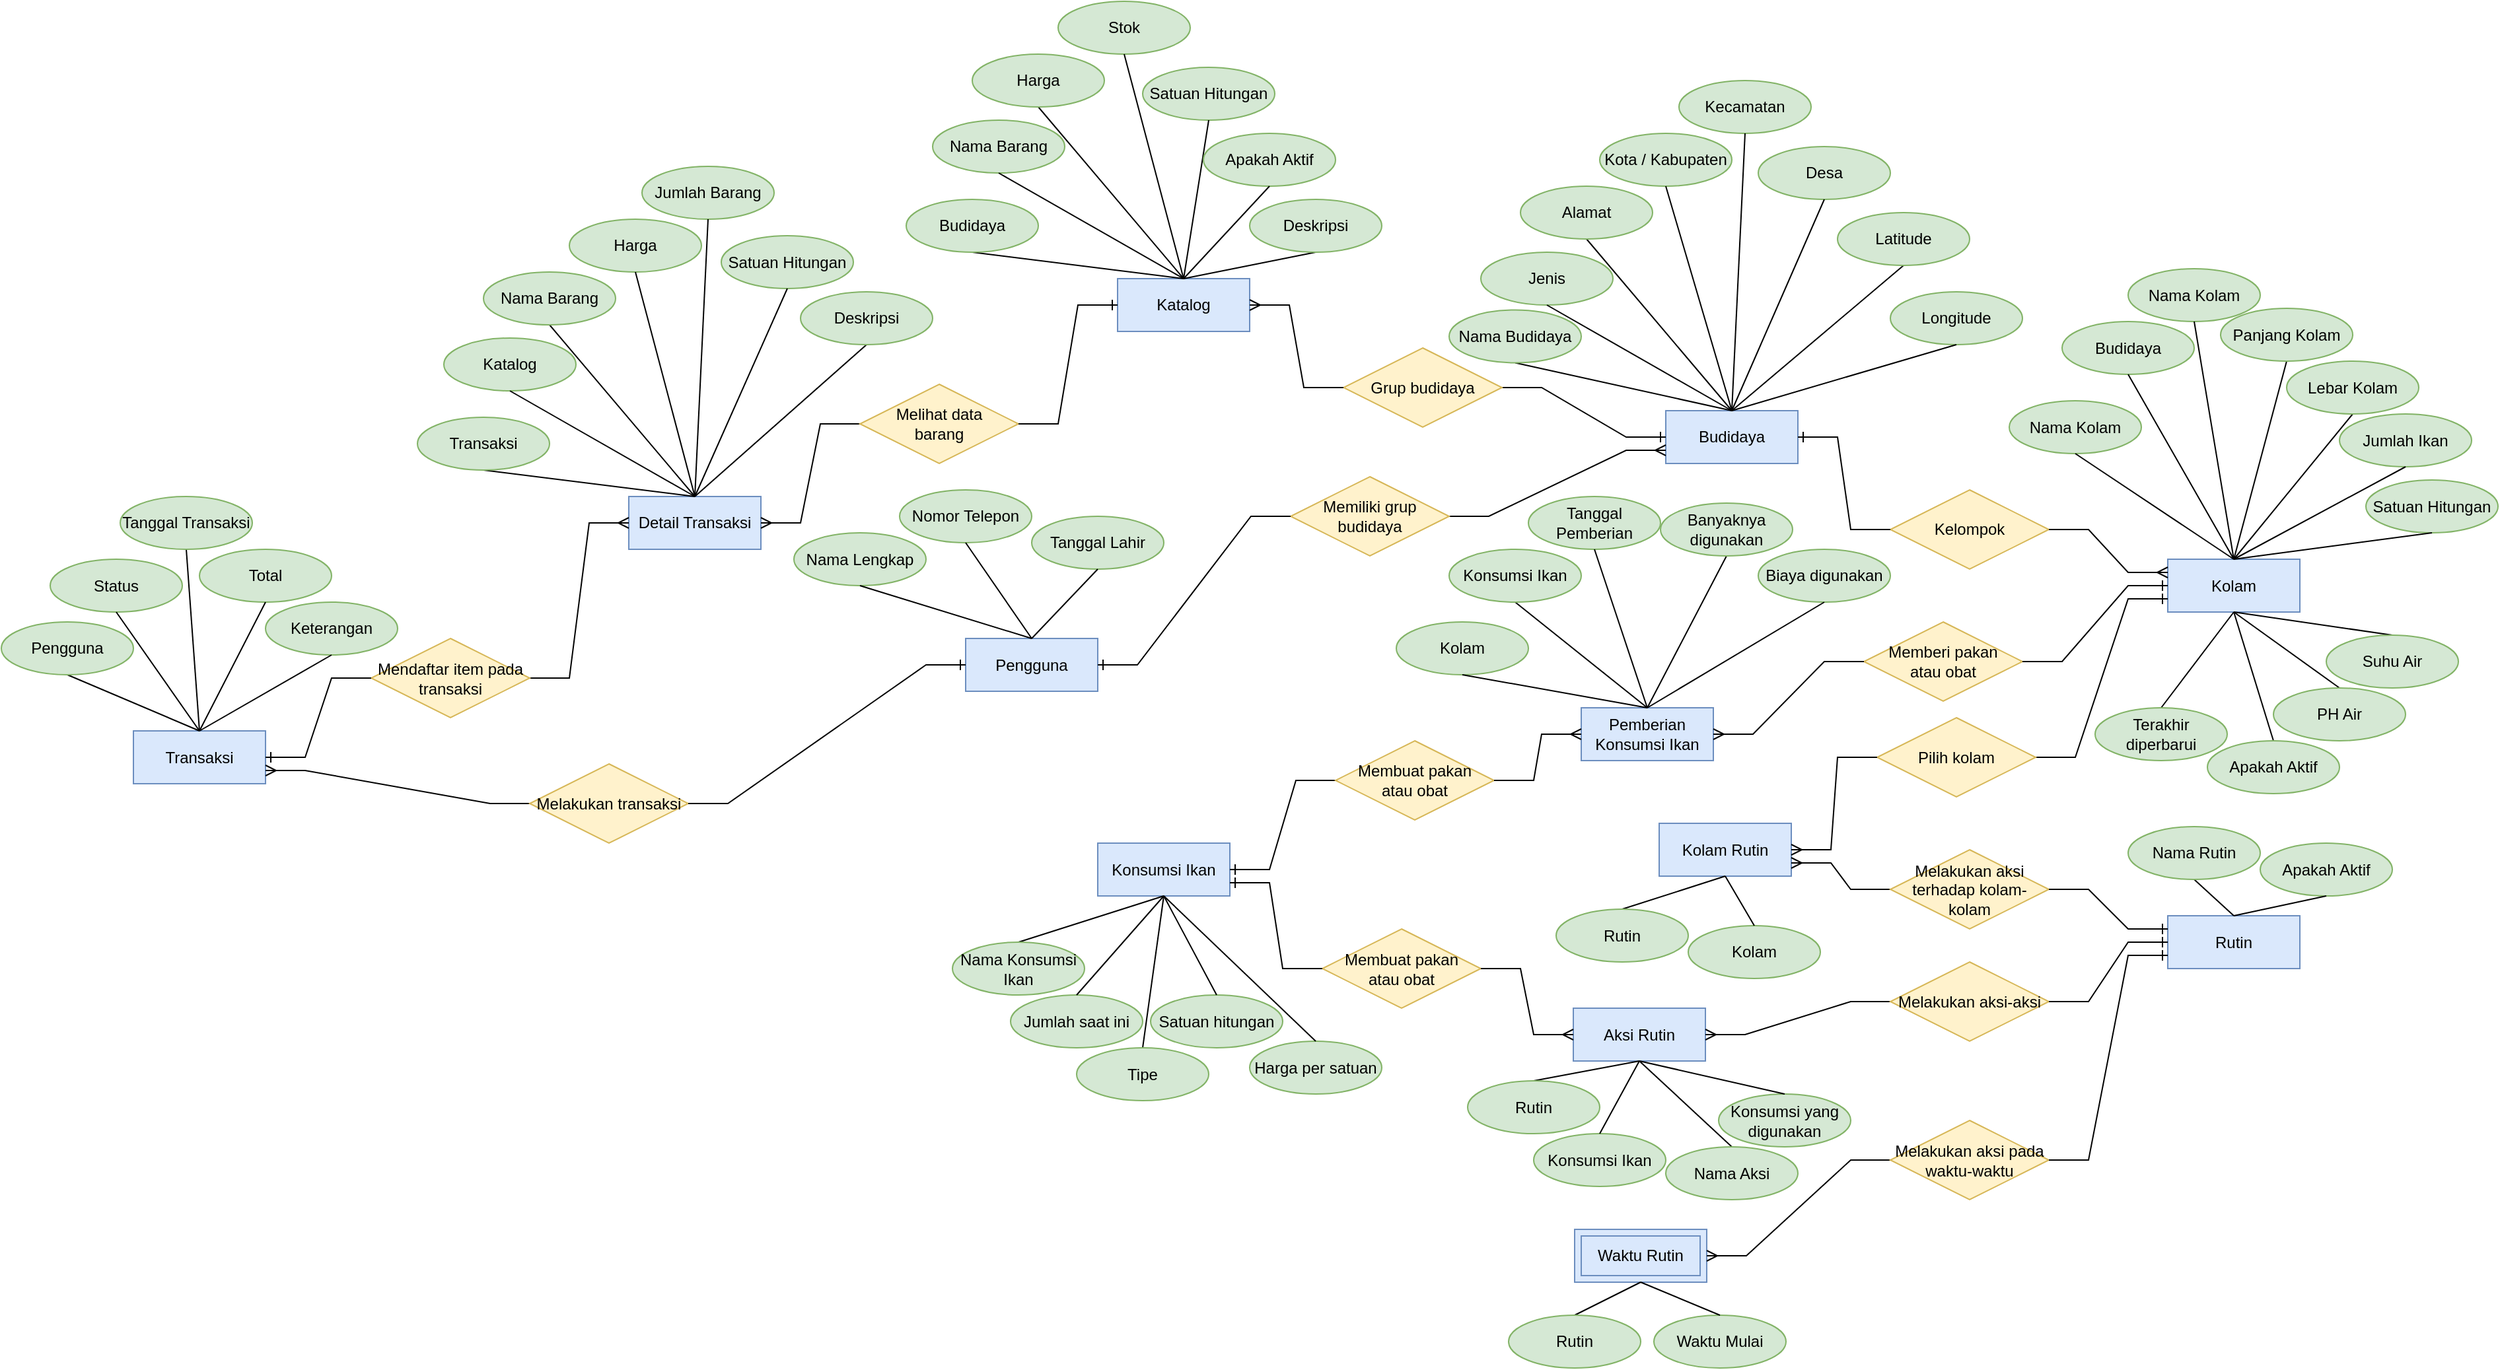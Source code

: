 <mxfile version="17.1.0" type="github">
  <diagram id="HuXtwQ8Sy-i9ZQJ4_Wx1" name="Page-1">
    <mxGraphModel dx="2756" dy="2425" grid="1" gridSize="10" guides="1" tooltips="1" connect="1" arrows="1" fold="1" page="1" pageScale="1" pageWidth="827" pageHeight="1169" math="0" shadow="0">
      <root>
        <mxCell id="0" />
        <mxCell id="1" parent="0" />
        <mxCell id="vET1W0fYoKjo0D7BIp9D-1" value="Pengguna" style="rounded=0;arcSize=10;whiteSpace=wrap;html=1;align=center;fillColor=#dae8fc;strokeColor=#6c8ebf;" vertex="1" parent="1">
          <mxGeometry x="280" y="442.5" width="100" height="40" as="geometry" />
        </mxCell>
        <mxCell id="vET1W0fYoKjo0D7BIp9D-3" value="Nomor Telepon" style="ellipse;whiteSpace=wrap;html=1;align=center;fillColor=#d5e8d4;strokeColor=#82b366;" vertex="1" parent="1">
          <mxGeometry x="230" y="330" width="100" height="40" as="geometry" />
        </mxCell>
        <mxCell id="vET1W0fYoKjo0D7BIp9D-5" value="Nama Lengkap" style="ellipse;whiteSpace=wrap;html=1;align=center;fillColor=#d5e8d4;strokeColor=#82b366;" vertex="1" parent="1">
          <mxGeometry x="150" y="362.5" width="100" height="40" as="geometry" />
        </mxCell>
        <mxCell id="vET1W0fYoKjo0D7BIp9D-6" value="Tanggal Lahir" style="ellipse;whiteSpace=wrap;html=1;align=center;fillColor=#d5e8d4;strokeColor=#82b366;" vertex="1" parent="1">
          <mxGeometry x="330" y="350" width="100" height="40" as="geometry" />
        </mxCell>
        <mxCell id="vET1W0fYoKjo0D7BIp9D-10" value="" style="endArrow=none;html=1;rounded=0;entryX=0.5;entryY=0;entryDx=0;entryDy=0;exitX=0.5;exitY=1;exitDx=0;exitDy=0;" edge="1" parent="1" source="vET1W0fYoKjo0D7BIp9D-5" target="vET1W0fYoKjo0D7BIp9D-1">
          <mxGeometry relative="1" as="geometry">
            <mxPoint x="260" y="462.5" as="sourcePoint" />
            <mxPoint x="420" y="462.5" as="targetPoint" />
          </mxGeometry>
        </mxCell>
        <mxCell id="vET1W0fYoKjo0D7BIp9D-11" value="" style="endArrow=none;html=1;rounded=0;entryX=0.5;entryY=0;entryDx=0;entryDy=0;exitX=0.5;exitY=1;exitDx=0;exitDy=0;" edge="1" parent="1" source="vET1W0fYoKjo0D7BIp9D-3" target="vET1W0fYoKjo0D7BIp9D-1">
          <mxGeometry relative="1" as="geometry">
            <mxPoint x="210" y="412.5" as="sourcePoint" />
            <mxPoint x="350" y="452.5" as="targetPoint" />
          </mxGeometry>
        </mxCell>
        <mxCell id="vET1W0fYoKjo0D7BIp9D-12" value="" style="endArrow=none;html=1;rounded=0;entryX=0.5;entryY=0;entryDx=0;entryDy=0;exitX=0.5;exitY=1;exitDx=0;exitDy=0;" edge="1" parent="1" source="vET1W0fYoKjo0D7BIp9D-6" target="vET1W0fYoKjo0D7BIp9D-1">
          <mxGeometry relative="1" as="geometry">
            <mxPoint x="304" y="352.5" as="sourcePoint" />
            <mxPoint x="350" y="452.5" as="targetPoint" />
          </mxGeometry>
        </mxCell>
        <mxCell id="vET1W0fYoKjo0D7BIp9D-14" value="Kelompok" style="shape=rhombus;perimeter=rhombusPerimeter;whiteSpace=wrap;html=1;align=center;fillColor=#fff2cc;strokeColor=#d6b656;" vertex="1" parent="1">
          <mxGeometry x="980" y="330" width="120" height="60" as="geometry" />
        </mxCell>
        <mxCell id="vET1W0fYoKjo0D7BIp9D-15" value="Budidaya" style="whiteSpace=wrap;html=1;align=center;fillColor=#dae8fc;strokeColor=#6c8ebf;" vertex="1" parent="1">
          <mxGeometry x="810" y="270" width="100" height="40" as="geometry" />
        </mxCell>
        <mxCell id="vET1W0fYoKjo0D7BIp9D-16" value="" style="endArrow=none;html=1;rounded=0;entryX=0.5;entryY=0;entryDx=0;entryDy=0;exitX=0.5;exitY=1;exitDx=0;exitDy=0;" edge="1" source="vET1W0fYoKjo0D7BIp9D-17" parent="1" target="vET1W0fYoKjo0D7BIp9D-15">
          <mxGeometry relative="1" as="geometry">
            <mxPoint x="790" y="280" as="sourcePoint" />
            <mxPoint x="860" y="260" as="targetPoint" />
          </mxGeometry>
        </mxCell>
        <mxCell id="vET1W0fYoKjo0D7BIp9D-17" value="Nama Budidaya" style="ellipse;whiteSpace=wrap;html=1;align=center;fillColor=#d5e8d4;strokeColor=#82b366;" vertex="1" parent="1">
          <mxGeometry x="646" y="193.75" width="100" height="40" as="geometry" />
        </mxCell>
        <mxCell id="vET1W0fYoKjo0D7BIp9D-19" value="Jenis" style="ellipse;whiteSpace=wrap;html=1;align=center;fillColor=#d5e8d4;strokeColor=#82b366;" vertex="1" parent="1">
          <mxGeometry x="670" y="150" width="100" height="40" as="geometry" />
        </mxCell>
        <mxCell id="vET1W0fYoKjo0D7BIp9D-20" value="" style="endArrow=none;html=1;rounded=0;entryX=0.5;entryY=0;entryDx=0;entryDy=0;exitX=0.5;exitY=1;exitDx=0;exitDy=0;" edge="1" source="vET1W0fYoKjo0D7BIp9D-19" parent="1" target="vET1W0fYoKjo0D7BIp9D-15">
          <mxGeometry relative="1" as="geometry">
            <mxPoint x="880" y="240" as="sourcePoint" />
            <mxPoint x="950" y="230" as="targetPoint" />
          </mxGeometry>
        </mxCell>
        <mxCell id="vET1W0fYoKjo0D7BIp9D-21" value="" style="endArrow=none;html=1;rounded=0;entryX=0.5;entryY=0;entryDx=0;entryDy=0;exitX=0.5;exitY=1;exitDx=0;exitDy=0;" edge="1" source="vET1W0fYoKjo0D7BIp9D-22" parent="1" target="vET1W0fYoKjo0D7BIp9D-15">
          <mxGeometry relative="1" as="geometry">
            <mxPoint x="990" y="240" as="sourcePoint" />
            <mxPoint x="970" y="270" as="targetPoint" />
          </mxGeometry>
        </mxCell>
        <mxCell id="vET1W0fYoKjo0D7BIp9D-22" value="Alamat" style="ellipse;whiteSpace=wrap;html=1;align=center;fillColor=#d5e8d4;strokeColor=#82b366;" vertex="1" parent="1">
          <mxGeometry x="700" y="100" width="100" height="40" as="geometry" />
        </mxCell>
        <mxCell id="vET1W0fYoKjo0D7BIp9D-23" value="Kota / Kabupaten" style="ellipse;whiteSpace=wrap;html=1;align=center;fillColor=#d5e8d4;strokeColor=#82b366;" vertex="1" parent="1">
          <mxGeometry x="760" y="60" width="100" height="40" as="geometry" />
        </mxCell>
        <mxCell id="vET1W0fYoKjo0D7BIp9D-24" value="" style="endArrow=none;html=1;rounded=0;entryX=0.5;entryY=0;entryDx=0;entryDy=0;exitX=0.5;exitY=1;exitDx=0;exitDy=0;" edge="1" source="vET1W0fYoKjo0D7BIp9D-23" parent="1" target="vET1W0fYoKjo0D7BIp9D-15">
          <mxGeometry relative="1" as="geometry">
            <mxPoint x="1080" y="270" as="sourcePoint" />
            <mxPoint x="950" y="300" as="targetPoint" />
          </mxGeometry>
        </mxCell>
        <mxCell id="vET1W0fYoKjo0D7BIp9D-25" value="Kecamatan" style="ellipse;whiteSpace=wrap;html=1;align=center;fillColor=#d5e8d4;strokeColor=#82b366;" vertex="1" parent="1">
          <mxGeometry x="820" y="20" width="100" height="40" as="geometry" />
        </mxCell>
        <mxCell id="vET1W0fYoKjo0D7BIp9D-26" value="" style="endArrow=none;html=1;rounded=0;entryX=0.5;entryY=0;entryDx=0;entryDy=0;exitX=0.5;exitY=1;exitDx=0;exitDy=0;" edge="1" source="vET1W0fYoKjo0D7BIp9D-25" parent="1" target="vET1W0fYoKjo0D7BIp9D-15">
          <mxGeometry relative="1" as="geometry">
            <mxPoint x="1160" y="280" as="sourcePoint" />
            <mxPoint x="940" y="280" as="targetPoint" />
          </mxGeometry>
        </mxCell>
        <mxCell id="vET1W0fYoKjo0D7BIp9D-27" value="Desa" style="ellipse;whiteSpace=wrap;html=1;align=center;fillColor=#d5e8d4;strokeColor=#82b366;" vertex="1" parent="1">
          <mxGeometry x="880" y="70" width="100" height="40" as="geometry" />
        </mxCell>
        <mxCell id="vET1W0fYoKjo0D7BIp9D-28" value="" style="endArrow=none;html=1;rounded=0;exitX=0.5;exitY=1;exitDx=0;exitDy=0;entryX=0.5;entryY=0;entryDx=0;entryDy=0;" edge="1" source="vET1W0fYoKjo0D7BIp9D-27" parent="1" target="vET1W0fYoKjo0D7BIp9D-15">
          <mxGeometry relative="1" as="geometry">
            <mxPoint x="1180" y="320" as="sourcePoint" />
            <mxPoint x="860" y="270" as="targetPoint" />
          </mxGeometry>
        </mxCell>
        <mxCell id="vET1W0fYoKjo0D7BIp9D-29" value="" style="endArrow=none;html=1;rounded=0;exitX=0.5;exitY=1;exitDx=0;exitDy=0;entryX=0.5;entryY=0;entryDx=0;entryDy=0;" edge="1" source="vET1W0fYoKjo0D7BIp9D-30" parent="1" target="vET1W0fYoKjo0D7BIp9D-15">
          <mxGeometry relative="1" as="geometry">
            <mxPoint x="1220" y="380" as="sourcePoint" />
            <mxPoint x="900.0" y="330" as="targetPoint" />
          </mxGeometry>
        </mxCell>
        <mxCell id="vET1W0fYoKjo0D7BIp9D-30" value="Latitude" style="ellipse;whiteSpace=wrap;html=1;align=center;fillColor=#d5e8d4;strokeColor=#82b366;" vertex="1" parent="1">
          <mxGeometry x="940" y="120" width="100" height="40" as="geometry" />
        </mxCell>
        <mxCell id="vET1W0fYoKjo0D7BIp9D-31" value="Longitude" style="ellipse;whiteSpace=wrap;html=1;align=center;fillColor=#d5e8d4;strokeColor=#82b366;" vertex="1" parent="1">
          <mxGeometry x="980" y="180" width="100" height="40" as="geometry" />
        </mxCell>
        <mxCell id="vET1W0fYoKjo0D7BIp9D-32" value="" style="endArrow=none;html=1;rounded=0;exitX=0.5;exitY=1;exitDx=0;exitDy=0;" edge="1" source="vET1W0fYoKjo0D7BIp9D-31" parent="1">
          <mxGeometry relative="1" as="geometry">
            <mxPoint x="1250" y="430" as="sourcePoint" />
            <mxPoint x="860" y="270" as="targetPoint" />
          </mxGeometry>
        </mxCell>
        <mxCell id="vET1W0fYoKjo0D7BIp9D-33" value="Kolam" style="rounded=0;arcSize=10;whiteSpace=wrap;html=1;align=center;fillColor=#dae8fc;strokeColor=#6c8ebf;" vertex="1" parent="1">
          <mxGeometry x="1190" y="382.5" width="100" height="40" as="geometry" />
        </mxCell>
        <mxCell id="vET1W0fYoKjo0D7BIp9D-34" value="Budidaya" style="ellipse;whiteSpace=wrap;html=1;align=center;fillColor=#d5e8d4;strokeColor=#82b366;" vertex="1" parent="1">
          <mxGeometry x="1110" y="202.5" width="100" height="40" as="geometry" />
        </mxCell>
        <mxCell id="vET1W0fYoKjo0D7BIp9D-35" value="Nama Kolam" style="ellipse;whiteSpace=wrap;html=1;align=center;fillColor=#d5e8d4;strokeColor=#82b366;" vertex="1" parent="1">
          <mxGeometry x="1070" y="262.5" width="100" height="40" as="geometry" />
        </mxCell>
        <mxCell id="vET1W0fYoKjo0D7BIp9D-36" value="Nama Kolam" style="ellipse;whiteSpace=wrap;html=1;align=center;fillColor=#d5e8d4;strokeColor=#82b366;" vertex="1" parent="1">
          <mxGeometry x="1160" y="162.5" width="100" height="40" as="geometry" />
        </mxCell>
        <mxCell id="vET1W0fYoKjo0D7BIp9D-37" value="" style="endArrow=none;html=1;rounded=0;entryX=0.5;entryY=0;entryDx=0;entryDy=0;exitX=0.5;exitY=1;exitDx=0;exitDy=0;" edge="1" source="vET1W0fYoKjo0D7BIp9D-35" target="vET1W0fYoKjo0D7BIp9D-33" parent="1">
          <mxGeometry relative="1" as="geometry">
            <mxPoint x="1170" y="402.5" as="sourcePoint" />
            <mxPoint x="1330" y="402.5" as="targetPoint" />
          </mxGeometry>
        </mxCell>
        <mxCell id="vET1W0fYoKjo0D7BIp9D-38" value="" style="endArrow=none;html=1;rounded=0;entryX=0.5;entryY=0;entryDx=0;entryDy=0;exitX=0.5;exitY=1;exitDx=0;exitDy=0;" edge="1" source="vET1W0fYoKjo0D7BIp9D-34" target="vET1W0fYoKjo0D7BIp9D-33" parent="1">
          <mxGeometry relative="1" as="geometry">
            <mxPoint x="1120" y="352.5" as="sourcePoint" />
            <mxPoint x="1260" y="392.5" as="targetPoint" />
          </mxGeometry>
        </mxCell>
        <mxCell id="vET1W0fYoKjo0D7BIp9D-39" value="" style="endArrow=none;html=1;rounded=0;entryX=0.5;entryY=0;entryDx=0;entryDy=0;exitX=0.5;exitY=1;exitDx=0;exitDy=0;" edge="1" source="vET1W0fYoKjo0D7BIp9D-36" target="vET1W0fYoKjo0D7BIp9D-33" parent="1">
          <mxGeometry relative="1" as="geometry">
            <mxPoint x="1214" y="292.5" as="sourcePoint" />
            <mxPoint x="1260" y="392.5" as="targetPoint" />
          </mxGeometry>
        </mxCell>
        <mxCell id="vET1W0fYoKjo0D7BIp9D-40" value="" style="endArrow=none;html=1;rounded=0;entryX=0.5;entryY=0;entryDx=0;entryDy=0;exitX=0.5;exitY=1;exitDx=0;exitDy=0;" edge="1" source="vET1W0fYoKjo0D7BIp9D-41" parent="1" target="vET1W0fYoKjo0D7BIp9D-33">
          <mxGeometry relative="1" as="geometry">
            <mxPoint x="1354" y="322.5" as="sourcePoint" />
            <mxPoint x="1380" y="412.5" as="targetPoint" />
          </mxGeometry>
        </mxCell>
        <mxCell id="vET1W0fYoKjo0D7BIp9D-41" value="Panjang Kolam" style="ellipse;whiteSpace=wrap;html=1;align=center;fillColor=#d5e8d4;strokeColor=#82b366;" vertex="1" parent="1">
          <mxGeometry x="1230" y="192.5" width="100" height="40" as="geometry" />
        </mxCell>
        <mxCell id="vET1W0fYoKjo0D7BIp9D-42" value="" style="endArrow=none;html=1;rounded=0;entryX=0.5;entryY=0;entryDx=0;entryDy=0;exitX=0.5;exitY=1;exitDx=0;exitDy=0;" edge="1" source="vET1W0fYoKjo0D7BIp9D-43" parent="1" target="vET1W0fYoKjo0D7BIp9D-33">
          <mxGeometry relative="1" as="geometry">
            <mxPoint x="1454" y="332.5" as="sourcePoint" />
            <mxPoint x="1340" y="392.5" as="targetPoint" />
          </mxGeometry>
        </mxCell>
        <mxCell id="vET1W0fYoKjo0D7BIp9D-43" value="Lebar Kolam" style="ellipse;whiteSpace=wrap;html=1;align=center;fillColor=#d5e8d4;strokeColor=#82b366;" vertex="1" parent="1">
          <mxGeometry x="1280" y="232.5" width="100" height="40" as="geometry" />
        </mxCell>
        <mxCell id="vET1W0fYoKjo0D7BIp9D-44" value="Jumlah Ikan" style="ellipse;whiteSpace=wrap;html=1;align=center;fillColor=#d5e8d4;strokeColor=#82b366;" vertex="1" parent="1">
          <mxGeometry x="1320" y="272.5" width="100" height="40" as="geometry" />
        </mxCell>
        <mxCell id="vET1W0fYoKjo0D7BIp9D-45" value="" style="endArrow=none;html=1;rounded=0;entryX=0.5;entryY=0;entryDx=0;entryDy=0;exitX=0.5;exitY=1;exitDx=0;exitDy=0;" edge="1" source="vET1W0fYoKjo0D7BIp9D-44" parent="1" target="vET1W0fYoKjo0D7BIp9D-33">
          <mxGeometry relative="1" as="geometry">
            <mxPoint x="1510" y="372.5" as="sourcePoint" />
            <mxPoint x="1296" y="422.5" as="targetPoint" />
          </mxGeometry>
        </mxCell>
        <mxCell id="vET1W0fYoKjo0D7BIp9D-46" value="Satuan Hitungan" style="ellipse;whiteSpace=wrap;html=1;align=center;fillColor=#d5e8d4;strokeColor=#82b366;" vertex="1" parent="1">
          <mxGeometry x="1340" y="322.5" width="100" height="40" as="geometry" />
        </mxCell>
        <mxCell id="vET1W0fYoKjo0D7BIp9D-47" value="" style="endArrow=none;html=1;rounded=0;entryX=0.5;entryY=0;entryDx=0;entryDy=0;exitX=0.5;exitY=1;exitDx=0;exitDy=0;" edge="1" source="vET1W0fYoKjo0D7BIp9D-46" parent="1" target="vET1W0fYoKjo0D7BIp9D-33">
          <mxGeometry relative="1" as="geometry">
            <mxPoint x="1564" y="412.5" as="sourcePoint" />
            <mxPoint x="1294" y="422.5" as="targetPoint" />
          </mxGeometry>
        </mxCell>
        <mxCell id="vET1W0fYoKjo0D7BIp9D-48" value="" style="endArrow=none;html=1;rounded=0;entryX=0.5;entryY=1;entryDx=0;entryDy=0;exitX=0.5;exitY=0;exitDx=0;exitDy=0;" edge="1" source="vET1W0fYoKjo0D7BIp9D-49" parent="1" target="vET1W0fYoKjo0D7BIp9D-33">
          <mxGeometry relative="1" as="geometry">
            <mxPoint x="1596" y="462.5" as="sourcePoint" />
            <mxPoint x="1272" y="432.5" as="targetPoint" />
          </mxGeometry>
        </mxCell>
        <mxCell id="vET1W0fYoKjo0D7BIp9D-49" value="Suhu Air" style="ellipse;whiteSpace=wrap;html=1;align=center;fillColor=#d5e8d4;strokeColor=#82b366;" vertex="1" parent="1">
          <mxGeometry x="1310" y="440" width="100" height="40" as="geometry" />
        </mxCell>
        <mxCell id="vET1W0fYoKjo0D7BIp9D-50" value="" style="endArrow=none;html=1;rounded=0;exitX=0.5;exitY=0;exitDx=0;exitDy=0;entryX=0.5;entryY=1;entryDx=0;entryDy=0;" edge="1" source="vET1W0fYoKjo0D7BIp9D-51" parent="1" target="vET1W0fYoKjo0D7BIp9D-33">
          <mxGeometry relative="1" as="geometry">
            <mxPoint x="1636" y="502.5" as="sourcePoint" />
            <mxPoint x="1240" y="422.5" as="targetPoint" />
          </mxGeometry>
        </mxCell>
        <mxCell id="vET1W0fYoKjo0D7BIp9D-51" value="PH Air" style="ellipse;whiteSpace=wrap;html=1;align=center;fillColor=#d5e8d4;strokeColor=#82b366;" vertex="1" parent="1">
          <mxGeometry x="1270" y="480" width="100" height="40" as="geometry" />
        </mxCell>
        <mxCell id="vET1W0fYoKjo0D7BIp9D-52" value="" style="endArrow=none;html=1;rounded=0;entryX=0.5;entryY=1;entryDx=0;entryDy=0;exitX=0.5;exitY=0;exitDx=0;exitDy=0;" edge="1" source="vET1W0fYoKjo0D7BIp9D-53" parent="1" target="vET1W0fYoKjo0D7BIp9D-33">
          <mxGeometry relative="1" as="geometry">
            <mxPoint x="1546" y="682.5" as="sourcePoint" />
            <mxPoint x="1150" y="562.5" as="targetPoint" />
          </mxGeometry>
        </mxCell>
        <mxCell id="vET1W0fYoKjo0D7BIp9D-53" value="Apakah Aktif" style="ellipse;whiteSpace=wrap;html=1;align=center;fillColor=#d5e8d4;strokeColor=#82b366;" vertex="1" parent="1">
          <mxGeometry x="1220" y="520" width="100" height="40" as="geometry" />
        </mxCell>
        <mxCell id="vET1W0fYoKjo0D7BIp9D-54" value="" style="endArrow=none;html=1;rounded=0;entryX=0.5;entryY=1;entryDx=0;entryDy=0;exitX=0.5;exitY=0;exitDx=0;exitDy=0;" edge="1" source="vET1W0fYoKjo0D7BIp9D-55" parent="1" target="vET1W0fYoKjo0D7BIp9D-33">
          <mxGeometry relative="1" as="geometry">
            <mxPoint x="1398" y="682.5" as="sourcePoint" />
            <mxPoint x="1242" y="412.5" as="targetPoint" />
          </mxGeometry>
        </mxCell>
        <mxCell id="vET1W0fYoKjo0D7BIp9D-55" value="Terakhir diperbarui" style="ellipse;whiteSpace=wrap;html=1;align=center;fillColor=#d5e8d4;strokeColor=#82b366;" vertex="1" parent="1">
          <mxGeometry x="1135" y="495" width="100" height="40" as="geometry" />
        </mxCell>
        <mxCell id="vET1W0fYoKjo0D7BIp9D-56" value="" style="edgeStyle=entityRelationEdgeStyle;fontSize=12;html=1;endArrow=ERone;endFill=1;rounded=0;exitX=0;exitY=0.5;exitDx=0;exitDy=0;entryX=1;entryY=0.5;entryDx=0;entryDy=0;" edge="1" parent="1" source="vET1W0fYoKjo0D7BIp9D-14" target="vET1W0fYoKjo0D7BIp9D-15">
          <mxGeometry width="100" height="100" relative="1" as="geometry">
            <mxPoint x="830" y="520" as="sourcePoint" />
            <mxPoint x="740" y="420" as="targetPoint" />
          </mxGeometry>
        </mxCell>
        <mxCell id="vET1W0fYoKjo0D7BIp9D-57" value="" style="edgeStyle=entityRelationEdgeStyle;fontSize=12;html=1;endArrow=ERmany;rounded=0;exitX=1;exitY=0.5;exitDx=0;exitDy=0;entryX=0;entryY=0.25;entryDx=0;entryDy=0;" edge="1" parent="1" source="vET1W0fYoKjo0D7BIp9D-14" target="vET1W0fYoKjo0D7BIp9D-33">
          <mxGeometry width="100" height="100" relative="1" as="geometry">
            <mxPoint x="1070" y="500" as="sourcePoint" />
            <mxPoint x="1170" y="400" as="targetPoint" />
          </mxGeometry>
        </mxCell>
        <mxCell id="vET1W0fYoKjo0D7BIp9D-58" value="Konsumsi Ikan" style="whiteSpace=wrap;html=1;align=center;fillColor=#dae8fc;strokeColor=#6c8ebf;" vertex="1" parent="1">
          <mxGeometry x="380" y="597.5" width="100" height="40" as="geometry" />
        </mxCell>
        <mxCell id="vET1W0fYoKjo0D7BIp9D-59" value="" style="endArrow=none;html=1;rounded=0;entryX=0.5;entryY=1;entryDx=0;entryDy=0;exitX=0.5;exitY=0;exitDx=0;exitDy=0;" edge="1" source="vET1W0fYoKjo0D7BIp9D-60" target="vET1W0fYoKjo0D7BIp9D-58" parent="1">
          <mxGeometry relative="1" as="geometry">
            <mxPoint x="270" y="582.5" as="sourcePoint" />
            <mxPoint x="430" y="592.5" as="targetPoint" />
          </mxGeometry>
        </mxCell>
        <mxCell id="vET1W0fYoKjo0D7BIp9D-60" value="Nama Konsumsi Ikan" style="ellipse;whiteSpace=wrap;html=1;align=center;fillColor=#d5e8d4;strokeColor=#82b366;" vertex="1" parent="1">
          <mxGeometry x="270" y="672.5" width="100" height="40" as="geometry" />
        </mxCell>
        <mxCell id="vET1W0fYoKjo0D7BIp9D-61" value="Jumlah saat ini" style="ellipse;whiteSpace=wrap;html=1;align=center;fillColor=#d5e8d4;strokeColor=#82b366;" vertex="1" parent="1">
          <mxGeometry x="314" y="712.5" width="100" height="40" as="geometry" />
        </mxCell>
        <mxCell id="vET1W0fYoKjo0D7BIp9D-62" value="" style="endArrow=none;html=1;rounded=0;exitX=0.5;exitY=0;exitDx=0;exitDy=0;entryX=0.5;entryY=1;entryDx=0;entryDy=0;" edge="1" source="vET1W0fYoKjo0D7BIp9D-61" target="vET1W0fYoKjo0D7BIp9D-58" parent="1">
          <mxGeometry relative="1" as="geometry">
            <mxPoint x="450" y="572.5" as="sourcePoint" />
            <mxPoint x="430" y="640" as="targetPoint" />
          </mxGeometry>
        </mxCell>
        <mxCell id="vET1W0fYoKjo0D7BIp9D-63" value="" style="endArrow=none;html=1;rounded=0;entryX=0.5;entryY=1;entryDx=0;entryDy=0;exitX=0.5;exitY=0;exitDx=0;exitDy=0;" edge="1" source="vET1W0fYoKjo0D7BIp9D-64" target="vET1W0fYoKjo0D7BIp9D-58" parent="1">
          <mxGeometry relative="1" as="geometry">
            <mxPoint x="560" y="572.5" as="sourcePoint" />
            <mxPoint x="540" y="602.5" as="targetPoint" />
          </mxGeometry>
        </mxCell>
        <mxCell id="vET1W0fYoKjo0D7BIp9D-64" value="Tipe" style="ellipse;whiteSpace=wrap;html=1;align=center;fillColor=#d5e8d4;strokeColor=#82b366;" vertex="1" parent="1">
          <mxGeometry x="364" y="752.5" width="100" height="40" as="geometry" />
        </mxCell>
        <mxCell id="vET1W0fYoKjo0D7BIp9D-65" value="Satuan hitungan" style="ellipse;whiteSpace=wrap;html=1;align=center;fillColor=#d5e8d4;strokeColor=#82b366;" vertex="1" parent="1">
          <mxGeometry x="420" y="712.5" width="100" height="40" as="geometry" />
        </mxCell>
        <mxCell id="vET1W0fYoKjo0D7BIp9D-66" value="" style="endArrow=none;html=1;rounded=0;entryX=0.5;entryY=1;entryDx=0;entryDy=0;exitX=0.5;exitY=0;exitDx=0;exitDy=0;" edge="1" source="vET1W0fYoKjo0D7BIp9D-65" target="vET1W0fYoKjo0D7BIp9D-58" parent="1">
          <mxGeometry relative="1" as="geometry">
            <mxPoint x="650" y="602.5" as="sourcePoint" />
            <mxPoint x="520" y="632.5" as="targetPoint" />
          </mxGeometry>
        </mxCell>
        <mxCell id="vET1W0fYoKjo0D7BIp9D-67" value="Harga per satuan" style="ellipse;whiteSpace=wrap;html=1;align=center;fillColor=#d5e8d4;strokeColor=#82b366;" vertex="1" parent="1">
          <mxGeometry x="495" y="747.5" width="100" height="40" as="geometry" />
        </mxCell>
        <mxCell id="vET1W0fYoKjo0D7BIp9D-68" value="" style="endArrow=none;html=1;rounded=0;entryX=0.5;entryY=1;entryDx=0;entryDy=0;exitX=0.5;exitY=0;exitDx=0;exitDy=0;" edge="1" source="vET1W0fYoKjo0D7BIp9D-67" target="vET1W0fYoKjo0D7BIp9D-58" parent="1">
          <mxGeometry relative="1" as="geometry">
            <mxPoint x="730" y="612.5" as="sourcePoint" />
            <mxPoint x="510" y="612.5" as="targetPoint" />
          </mxGeometry>
        </mxCell>
        <mxCell id="vET1W0fYoKjo0D7BIp9D-75" value="" style="edgeStyle=entityRelationEdgeStyle;fontSize=12;html=1;endArrow=ERone;endFill=1;rounded=0;exitX=0;exitY=0.5;exitDx=0;exitDy=0;entryX=1;entryY=0.5;entryDx=0;entryDy=0;" edge="1" target="vET1W0fYoKjo0D7BIp9D-58" parent="1" source="vET1W0fYoKjo0D7BIp9D-96">
          <mxGeometry width="100" height="100" relative="1" as="geometry">
            <mxPoint x="500" y="610.0" as="sourcePoint" />
            <mxPoint x="250" y="755" as="targetPoint" />
          </mxGeometry>
        </mxCell>
        <mxCell id="vET1W0fYoKjo0D7BIp9D-76" value="Pemberian Konsumsi Ikan" style="whiteSpace=wrap;html=1;align=center;fillColor=#dae8fc;strokeColor=#6c8ebf;" vertex="1" parent="1">
          <mxGeometry x="746" y="495" width="100" height="40" as="geometry" />
        </mxCell>
        <mxCell id="vET1W0fYoKjo0D7BIp9D-77" value="" style="endArrow=none;html=1;rounded=0;entryX=0.5;entryY=0;entryDx=0;entryDy=0;exitX=0.5;exitY=1;exitDx=0;exitDy=0;" edge="1" source="vET1W0fYoKjo0D7BIp9D-78" target="vET1W0fYoKjo0D7BIp9D-76" parent="1">
          <mxGeometry relative="1" as="geometry">
            <mxPoint x="726" y="505" as="sourcePoint" />
            <mxPoint x="796" y="485" as="targetPoint" />
          </mxGeometry>
        </mxCell>
        <mxCell id="vET1W0fYoKjo0D7BIp9D-78" value="Konsumsi Ikan" style="ellipse;whiteSpace=wrap;html=1;align=center;fillColor=#d5e8d4;strokeColor=#82b366;" vertex="1" parent="1">
          <mxGeometry x="646" y="375" width="100" height="40" as="geometry" />
        </mxCell>
        <mxCell id="vET1W0fYoKjo0D7BIp9D-79" value="Tanggal Pemberian" style="ellipse;whiteSpace=wrap;html=1;align=center;fillColor=#d5e8d4;strokeColor=#82b366;" vertex="1" parent="1">
          <mxGeometry x="706" y="335" width="100" height="40" as="geometry" />
        </mxCell>
        <mxCell id="vET1W0fYoKjo0D7BIp9D-80" value="" style="endArrow=none;html=1;rounded=0;entryX=0.5;entryY=0;entryDx=0;entryDy=0;exitX=0.5;exitY=1;exitDx=0;exitDy=0;" edge="1" source="vET1W0fYoKjo0D7BIp9D-79" target="vET1W0fYoKjo0D7BIp9D-76" parent="1">
          <mxGeometry relative="1" as="geometry">
            <mxPoint x="816" y="465" as="sourcePoint" />
            <mxPoint x="886" y="455" as="targetPoint" />
          </mxGeometry>
        </mxCell>
        <mxCell id="vET1W0fYoKjo0D7BIp9D-81" value="" style="endArrow=none;html=1;rounded=0;entryX=0.5;entryY=0;entryDx=0;entryDy=0;exitX=0.5;exitY=1;exitDx=0;exitDy=0;" edge="1" source="vET1W0fYoKjo0D7BIp9D-82" target="vET1W0fYoKjo0D7BIp9D-76" parent="1">
          <mxGeometry relative="1" as="geometry">
            <mxPoint x="926" y="465" as="sourcePoint" />
            <mxPoint x="906" y="495" as="targetPoint" />
          </mxGeometry>
        </mxCell>
        <mxCell id="vET1W0fYoKjo0D7BIp9D-82" value="Banyaknya digunakan" style="ellipse;whiteSpace=wrap;html=1;align=center;fillColor=#d5e8d4;strokeColor=#82b366;" vertex="1" parent="1">
          <mxGeometry x="806" y="340" width="100" height="40" as="geometry" />
        </mxCell>
        <mxCell id="vET1W0fYoKjo0D7BIp9D-83" value="Biaya digunakan" style="ellipse;whiteSpace=wrap;html=1;align=center;fillColor=#d5e8d4;strokeColor=#82b366;" vertex="1" parent="1">
          <mxGeometry x="880" y="375" width="100" height="40" as="geometry" />
        </mxCell>
        <mxCell id="vET1W0fYoKjo0D7BIp9D-84" value="" style="endArrow=none;html=1;rounded=0;entryX=0.5;entryY=0;entryDx=0;entryDy=0;exitX=0.5;exitY=1;exitDx=0;exitDy=0;" edge="1" source="vET1W0fYoKjo0D7BIp9D-83" target="vET1W0fYoKjo0D7BIp9D-76" parent="1">
          <mxGeometry relative="1" as="geometry">
            <mxPoint x="1016" y="495" as="sourcePoint" />
            <mxPoint x="886" y="525" as="targetPoint" />
          </mxGeometry>
        </mxCell>
        <mxCell id="vET1W0fYoKjo0D7BIp9D-91" value="Kolam" style="ellipse;whiteSpace=wrap;html=1;align=center;fillColor=#d5e8d4;strokeColor=#82b366;" vertex="1" parent="1">
          <mxGeometry x="606" y="430" width="100" height="40" as="geometry" />
        </mxCell>
        <mxCell id="vET1W0fYoKjo0D7BIp9D-92" value="" style="endArrow=none;html=1;rounded=0;exitX=0.5;exitY=1;exitDx=0;exitDy=0;entryX=0.5;entryY=0;entryDx=0;entryDy=0;" edge="1" source="vET1W0fYoKjo0D7BIp9D-91" parent="1" target="vET1W0fYoKjo0D7BIp9D-76">
          <mxGeometry relative="1" as="geometry">
            <mxPoint x="1186" y="655" as="sourcePoint" />
            <mxPoint x="790" y="495" as="targetPoint" />
          </mxGeometry>
        </mxCell>
        <mxCell id="vET1W0fYoKjo0D7BIp9D-93" value="Memberi pakan &lt;br&gt;atau obat" style="shape=rhombus;perimeter=rhombusPerimeter;whiteSpace=wrap;html=1;align=center;fillColor=#fff2cc;strokeColor=#d6b656;" vertex="1" parent="1">
          <mxGeometry x="960" y="430" width="120" height="60" as="geometry" />
        </mxCell>
        <mxCell id="vET1W0fYoKjo0D7BIp9D-94" value="" style="edgeStyle=entityRelationEdgeStyle;fontSize=12;html=1;endArrow=ERone;endFill=1;rounded=0;exitX=1;exitY=0.5;exitDx=0;exitDy=0;entryX=0;entryY=0.5;entryDx=0;entryDy=0;" edge="1" parent="1" source="vET1W0fYoKjo0D7BIp9D-93" target="vET1W0fYoKjo0D7BIp9D-33">
          <mxGeometry width="100" height="100" relative="1" as="geometry">
            <mxPoint x="990" y="370" as="sourcePoint" />
            <mxPoint x="920" y="300" as="targetPoint" />
          </mxGeometry>
        </mxCell>
        <mxCell id="vET1W0fYoKjo0D7BIp9D-95" value="" style="edgeStyle=entityRelationEdgeStyle;fontSize=12;html=1;endArrow=ERmany;rounded=0;exitX=0;exitY=0.5;exitDx=0;exitDy=0;entryX=1;entryY=0.5;entryDx=0;entryDy=0;" edge="1" parent="1" source="vET1W0fYoKjo0D7BIp9D-93" target="vET1W0fYoKjo0D7BIp9D-76">
          <mxGeometry width="100" height="100" relative="1" as="geometry">
            <mxPoint x="980" y="450.0" as="sourcePoint" />
            <mxPoint x="1240" y="415.0" as="targetPoint" />
          </mxGeometry>
        </mxCell>
        <mxCell id="vET1W0fYoKjo0D7BIp9D-96" value="Membuat pakan &lt;br&gt;atau obat" style="shape=rhombus;perimeter=rhombusPerimeter;whiteSpace=wrap;html=1;align=center;fillColor=#fff2cc;strokeColor=#d6b656;" vertex="1" parent="1">
          <mxGeometry x="560" y="520" width="120" height="60" as="geometry" />
        </mxCell>
        <mxCell id="vET1W0fYoKjo0D7BIp9D-97" value="" style="edgeStyle=entityRelationEdgeStyle;fontSize=12;html=1;endArrow=ERmany;rounded=0;exitX=1;exitY=0.5;exitDx=0;exitDy=0;entryX=0;entryY=0.5;entryDx=0;entryDy=0;" edge="1" parent="1" source="vET1W0fYoKjo0D7BIp9D-96" target="vET1W0fYoKjo0D7BIp9D-76">
          <mxGeometry width="100" height="100" relative="1" as="geometry">
            <mxPoint x="970" y="470.0" as="sourcePoint" />
            <mxPoint x="856" y="525.0" as="targetPoint" />
          </mxGeometry>
        </mxCell>
        <mxCell id="vET1W0fYoKjo0D7BIp9D-98" value="Rutin" style="whiteSpace=wrap;html=1;align=center;fillColor=#dae8fc;strokeColor=#6c8ebf;" vertex="1" parent="1">
          <mxGeometry x="1190" y="652.5" width="100" height="40" as="geometry" />
        </mxCell>
        <mxCell id="vET1W0fYoKjo0D7BIp9D-99" value="" style="endArrow=none;html=1;rounded=0;entryX=0.5;entryY=0;entryDx=0;entryDy=0;exitX=0.5;exitY=1;exitDx=0;exitDy=0;" edge="1" source="vET1W0fYoKjo0D7BIp9D-100" target="vET1W0fYoKjo0D7BIp9D-98" parent="1">
          <mxGeometry relative="1" as="geometry">
            <mxPoint x="1080" y="637.5" as="sourcePoint" />
            <mxPoint x="1240" y="647.5" as="targetPoint" />
          </mxGeometry>
        </mxCell>
        <mxCell id="vET1W0fYoKjo0D7BIp9D-100" value="Nama Rutin" style="ellipse;whiteSpace=wrap;html=1;align=center;fillColor=#d5e8d4;strokeColor=#82b366;" vertex="1" parent="1">
          <mxGeometry x="1160" y="585" width="100" height="40" as="geometry" />
        </mxCell>
        <mxCell id="vET1W0fYoKjo0D7BIp9D-101" value="Apakah Aktif" style="ellipse;whiteSpace=wrap;html=1;align=center;fillColor=#d5e8d4;strokeColor=#82b366;" vertex="1" parent="1">
          <mxGeometry x="1260" y="597.5" width="100" height="40" as="geometry" />
        </mxCell>
        <mxCell id="vET1W0fYoKjo0D7BIp9D-102" value="" style="endArrow=none;html=1;rounded=0;entryX=0.5;entryY=0;entryDx=0;entryDy=0;exitX=0.5;exitY=1;exitDx=0;exitDy=0;" edge="1" source="vET1W0fYoKjo0D7BIp9D-101" target="vET1W0fYoKjo0D7BIp9D-98" parent="1">
          <mxGeometry relative="1" as="geometry">
            <mxPoint x="1260" y="627.5" as="sourcePoint" />
            <mxPoint x="1330" y="617.5" as="targetPoint" />
          </mxGeometry>
        </mxCell>
        <mxCell id="vET1W0fYoKjo0D7BIp9D-109" value="Aksi Rutin" style="whiteSpace=wrap;html=1;align=center;fillColor=#dae8fc;strokeColor=#6c8ebf;" vertex="1" parent="1">
          <mxGeometry x="740" y="722.5" width="100" height="40" as="geometry" />
        </mxCell>
        <mxCell id="vET1W0fYoKjo0D7BIp9D-110" value="" style="endArrow=none;html=1;rounded=0;entryX=0.5;entryY=1;entryDx=0;entryDy=0;exitX=0.5;exitY=0;exitDx=0;exitDy=0;" edge="1" source="vET1W0fYoKjo0D7BIp9D-111" target="vET1W0fYoKjo0D7BIp9D-109" parent="1">
          <mxGeometry relative="1" as="geometry">
            <mxPoint x="630" y="707.5" as="sourcePoint" />
            <mxPoint x="790" y="717.5" as="targetPoint" />
          </mxGeometry>
        </mxCell>
        <mxCell id="vET1W0fYoKjo0D7BIp9D-111" value="Rutin" style="ellipse;whiteSpace=wrap;html=1;align=center;fillColor=#d5e8d4;strokeColor=#82b366;" vertex="1" parent="1">
          <mxGeometry x="660" y="777.5" width="100" height="40" as="geometry" />
        </mxCell>
        <mxCell id="vET1W0fYoKjo0D7BIp9D-112" value="Konsumsi Ikan" style="ellipse;whiteSpace=wrap;html=1;align=center;fillColor=#d5e8d4;strokeColor=#82b366;" vertex="1" parent="1">
          <mxGeometry x="710" y="817.5" width="100" height="40" as="geometry" />
        </mxCell>
        <mxCell id="vET1W0fYoKjo0D7BIp9D-113" value="" style="endArrow=none;html=1;rounded=0;entryX=0.5;entryY=1;entryDx=0;entryDy=0;exitX=0.5;exitY=0;exitDx=0;exitDy=0;" edge="1" source="vET1W0fYoKjo0D7BIp9D-112" target="vET1W0fYoKjo0D7BIp9D-109" parent="1">
          <mxGeometry relative="1" as="geometry">
            <mxPoint x="810" y="697.5" as="sourcePoint" />
            <mxPoint x="880" y="687.5" as="targetPoint" />
          </mxGeometry>
        </mxCell>
        <mxCell id="vET1W0fYoKjo0D7BIp9D-114" value="" style="endArrow=none;html=1;rounded=0;entryX=0.5;entryY=1;entryDx=0;entryDy=0;exitX=0.5;exitY=0;exitDx=0;exitDy=0;" edge="1" source="vET1W0fYoKjo0D7BIp9D-115" target="vET1W0fYoKjo0D7BIp9D-109" parent="1">
          <mxGeometry relative="1" as="geometry">
            <mxPoint x="920" y="697.5" as="sourcePoint" />
            <mxPoint x="900" y="727.5" as="targetPoint" />
          </mxGeometry>
        </mxCell>
        <mxCell id="vET1W0fYoKjo0D7BIp9D-115" value="Nama Aksi" style="ellipse;whiteSpace=wrap;html=1;align=center;fillColor=#d5e8d4;strokeColor=#82b366;" vertex="1" parent="1">
          <mxGeometry x="810" y="827.5" width="100" height="40" as="geometry" />
        </mxCell>
        <mxCell id="vET1W0fYoKjo0D7BIp9D-116" value="Konsumsi yang digunakan" style="ellipse;whiteSpace=wrap;html=1;align=center;fillColor=#d5e8d4;strokeColor=#82b366;" vertex="1" parent="1">
          <mxGeometry x="850" y="787.5" width="100" height="40" as="geometry" />
        </mxCell>
        <mxCell id="vET1W0fYoKjo0D7BIp9D-117" value="" style="endArrow=none;html=1;rounded=0;entryX=0.5;entryY=1;entryDx=0;entryDy=0;exitX=0.5;exitY=0;exitDx=0;exitDy=0;" edge="1" source="vET1W0fYoKjo0D7BIp9D-116" target="vET1W0fYoKjo0D7BIp9D-109" parent="1">
          <mxGeometry relative="1" as="geometry">
            <mxPoint x="1010" y="727.5" as="sourcePoint" />
            <mxPoint x="880" y="757.5" as="targetPoint" />
          </mxGeometry>
        </mxCell>
        <mxCell id="vET1W0fYoKjo0D7BIp9D-120" value="Membuat pakan &lt;br&gt;atau obat" style="shape=rhombus;perimeter=rhombusPerimeter;whiteSpace=wrap;html=1;align=center;fillColor=#fff2cc;strokeColor=#d6b656;" vertex="1" parent="1">
          <mxGeometry x="550" y="662.5" width="120" height="60" as="geometry" />
        </mxCell>
        <mxCell id="vET1W0fYoKjo0D7BIp9D-121" value="" style="edgeStyle=entityRelationEdgeStyle;fontSize=12;html=1;endArrow=ERone;endFill=1;rounded=0;exitX=0;exitY=0.5;exitDx=0;exitDy=0;entryX=1;entryY=0.75;entryDx=0;entryDy=0;" edge="1" source="vET1W0fYoKjo0D7BIp9D-120" parent="1" target="vET1W0fYoKjo0D7BIp9D-58">
          <mxGeometry width="100" height="100" relative="1" as="geometry">
            <mxPoint x="510" y="752.5" as="sourcePoint" />
            <mxPoint x="490" y="760" as="targetPoint" />
          </mxGeometry>
        </mxCell>
        <mxCell id="vET1W0fYoKjo0D7BIp9D-122" value="" style="edgeStyle=entityRelationEdgeStyle;fontSize=12;html=1;endArrow=ERmany;rounded=0;exitX=1;exitY=0.5;exitDx=0;exitDy=0;entryX=0;entryY=0.5;entryDx=0;entryDy=0;" edge="1" source="vET1W0fYoKjo0D7BIp9D-120" parent="1" target="vET1W0fYoKjo0D7BIp9D-109">
          <mxGeometry width="100" height="100" relative="1" as="geometry">
            <mxPoint x="980" y="612.5" as="sourcePoint" />
            <mxPoint x="756" y="657.5" as="targetPoint" />
          </mxGeometry>
        </mxCell>
        <mxCell id="vET1W0fYoKjo0D7BIp9D-123" value="Kolam Rutin" style="whiteSpace=wrap;html=1;align=center;fillColor=#dae8fc;strokeColor=#6c8ebf;" vertex="1" parent="1">
          <mxGeometry x="805" y="582.5" width="100" height="40" as="geometry" />
        </mxCell>
        <mxCell id="vET1W0fYoKjo0D7BIp9D-124" value="" style="endArrow=none;html=1;rounded=0;entryX=0.5;entryY=1;entryDx=0;entryDy=0;exitX=0.5;exitY=0;exitDx=0;exitDy=0;" edge="1" source="vET1W0fYoKjo0D7BIp9D-125" target="vET1W0fYoKjo0D7BIp9D-123" parent="1">
          <mxGeometry relative="1" as="geometry">
            <mxPoint x="695" y="567.5" as="sourcePoint" />
            <mxPoint x="855" y="577.5" as="targetPoint" />
          </mxGeometry>
        </mxCell>
        <mxCell id="vET1W0fYoKjo0D7BIp9D-125" value="Rutin" style="ellipse;whiteSpace=wrap;html=1;align=center;fillColor=#d5e8d4;strokeColor=#82b366;" vertex="1" parent="1">
          <mxGeometry x="727" y="647.5" width="100" height="40" as="geometry" />
        </mxCell>
        <mxCell id="vET1W0fYoKjo0D7BIp9D-126" value="Kolam" style="ellipse;whiteSpace=wrap;html=1;align=center;fillColor=#d5e8d4;strokeColor=#82b366;" vertex="1" parent="1">
          <mxGeometry x="827" y="660" width="100" height="40" as="geometry" />
        </mxCell>
        <mxCell id="vET1W0fYoKjo0D7BIp9D-127" value="" style="endArrow=none;html=1;rounded=0;entryX=0.5;entryY=1;entryDx=0;entryDy=0;exitX=0.5;exitY=0;exitDx=0;exitDy=0;" edge="1" source="vET1W0fYoKjo0D7BIp9D-126" target="vET1W0fYoKjo0D7BIp9D-123" parent="1">
          <mxGeometry relative="1" as="geometry">
            <mxPoint x="875" y="557.5" as="sourcePoint" />
            <mxPoint x="945" y="547.5" as="targetPoint" />
          </mxGeometry>
        </mxCell>
        <mxCell id="vET1W0fYoKjo0D7BIp9D-132" value="" style="edgeStyle=entityRelationEdgeStyle;fontSize=12;html=1;endArrow=ERone;endFill=1;rounded=0;exitX=1;exitY=0.5;exitDx=0;exitDy=0;entryX=0;entryY=0.75;entryDx=0;entryDy=0;" edge="1" source="vET1W0fYoKjo0D7BIp9D-133" parent="1" target="vET1W0fYoKjo0D7BIp9D-33">
          <mxGeometry width="100" height="100" relative="1" as="geometry">
            <mxPoint x="994" y="447.5" as="sourcePoint" />
            <mxPoint x="1194" y="480.0" as="targetPoint" />
          </mxGeometry>
        </mxCell>
        <mxCell id="vET1W0fYoKjo0D7BIp9D-133" value="Pilih kolam" style="shape=rhombus;perimeter=rhombusPerimeter;whiteSpace=wrap;html=1;align=center;fillColor=#fff2cc;strokeColor=#d6b656;" vertex="1" parent="1">
          <mxGeometry x="970" y="502.5" width="120" height="60" as="geometry" />
        </mxCell>
        <mxCell id="vET1W0fYoKjo0D7BIp9D-134" value="" style="edgeStyle=entityRelationEdgeStyle;fontSize=12;html=1;endArrow=ERmany;rounded=0;exitX=0;exitY=0.5;exitDx=0;exitDy=0;entryX=1;entryY=0.5;entryDx=0;entryDy=0;" edge="1" source="vET1W0fYoKjo0D7BIp9D-133" parent="1" target="vET1W0fYoKjo0D7BIp9D-123">
          <mxGeometry width="100" height="100" relative="1" as="geometry">
            <mxPoint x="984" y="527.5" as="sourcePoint" />
            <mxPoint x="970" y="640" as="targetPoint" />
          </mxGeometry>
        </mxCell>
        <mxCell id="vET1W0fYoKjo0D7BIp9D-135" value="Waktu Rutin" style="shape=ext;margin=3;double=1;whiteSpace=wrap;html=1;align=center;fontFamily=Helvetica;fontSize=12;fontColor=default;strokeColor=#6c8ebf;fillColor=#dae8fc;" vertex="1" parent="1">
          <mxGeometry x="741" y="890" width="100" height="40" as="geometry" />
        </mxCell>
        <mxCell id="vET1W0fYoKjo0D7BIp9D-136" value="" style="endArrow=none;html=1;rounded=0;entryX=0.5;entryY=1;entryDx=0;entryDy=0;exitX=0.5;exitY=0;exitDx=0;exitDy=0;" edge="1" source="vET1W0fYoKjo0D7BIp9D-137" target="vET1W0fYoKjo0D7BIp9D-135" parent="1">
          <mxGeometry relative="1" as="geometry">
            <mxPoint x="631" y="875" as="sourcePoint" />
            <mxPoint x="791" y="885" as="targetPoint" />
          </mxGeometry>
        </mxCell>
        <mxCell id="vET1W0fYoKjo0D7BIp9D-137" value="Rutin" style="ellipse;whiteSpace=wrap;html=1;align=center;fillColor=#d5e8d4;strokeColor=#82b366;" vertex="1" parent="1">
          <mxGeometry x="691" y="955" width="100" height="40" as="geometry" />
        </mxCell>
        <mxCell id="vET1W0fYoKjo0D7BIp9D-138" value="Waktu Mulai" style="ellipse;whiteSpace=wrap;html=1;align=center;fillColor=#d5e8d4;strokeColor=#82b366;" vertex="1" parent="1">
          <mxGeometry x="801" y="955" width="100" height="40" as="geometry" />
        </mxCell>
        <mxCell id="vET1W0fYoKjo0D7BIp9D-139" value="" style="endArrow=none;html=1;rounded=0;entryX=0.5;entryY=1;entryDx=0;entryDy=0;exitX=0.5;exitY=0;exitDx=0;exitDy=0;" edge="1" source="vET1W0fYoKjo0D7BIp9D-138" target="vET1W0fYoKjo0D7BIp9D-135" parent="1">
          <mxGeometry relative="1" as="geometry">
            <mxPoint x="811" y="865" as="sourcePoint" />
            <mxPoint x="881" y="855" as="targetPoint" />
          </mxGeometry>
        </mxCell>
        <mxCell id="vET1W0fYoKjo0D7BIp9D-141" value="" style="edgeStyle=entityRelationEdgeStyle;fontSize=12;html=1;endArrow=ERmany;rounded=0;exitX=0;exitY=0.5;exitDx=0;exitDy=0;entryX=1;entryY=0.75;entryDx=0;entryDy=0;" edge="1" source="vET1W0fYoKjo0D7BIp9D-142" parent="1" target="vET1W0fYoKjo0D7BIp9D-123">
          <mxGeometry width="100" height="100" relative="1" as="geometry">
            <mxPoint x="1029" y="697.5" as="sourcePoint" />
            <mxPoint x="950" y="772.5" as="targetPoint" />
          </mxGeometry>
        </mxCell>
        <mxCell id="vET1W0fYoKjo0D7BIp9D-142" value="Melakukan aksi terhadap kolam-kolam" style="shape=rhombus;perimeter=rhombusPerimeter;whiteSpace=wrap;html=1;align=center;fillColor=#fff2cc;strokeColor=#d6b656;" vertex="1" parent="1">
          <mxGeometry x="980" y="602.5" width="120" height="60" as="geometry" />
        </mxCell>
        <mxCell id="vET1W0fYoKjo0D7BIp9D-143" value="" style="edgeStyle=entityRelationEdgeStyle;fontSize=12;html=1;endArrow=ERone;endFill=1;rounded=0;exitX=1;exitY=0.5;exitDx=0;exitDy=0;entryX=0;entryY=0.25;entryDx=0;entryDy=0;" edge="1" source="vET1W0fYoKjo0D7BIp9D-142" parent="1" target="vET1W0fYoKjo0D7BIp9D-98">
          <mxGeometry width="100" height="100" relative="1" as="geometry">
            <mxPoint x="1039" y="617.5" as="sourcePoint" />
            <mxPoint x="1235" y="582.5" as="targetPoint" />
          </mxGeometry>
        </mxCell>
        <mxCell id="vET1W0fYoKjo0D7BIp9D-145" value="" style="edgeStyle=entityRelationEdgeStyle;fontSize=12;html=1;endArrow=ERmany;rounded=0;exitX=0;exitY=0.5;exitDx=0;exitDy=0;entryX=1;entryY=0.5;entryDx=0;entryDy=0;" edge="1" source="vET1W0fYoKjo0D7BIp9D-146" parent="1" target="vET1W0fYoKjo0D7BIp9D-109">
          <mxGeometry width="100" height="100" relative="1" as="geometry">
            <mxPoint x="1029" y="775.0" as="sourcePoint" />
            <mxPoint x="905" y="690" as="targetPoint" />
          </mxGeometry>
        </mxCell>
        <mxCell id="vET1W0fYoKjo0D7BIp9D-146" value="Melakukan aksi-aksi" style="shape=rhombus;perimeter=rhombusPerimeter;whiteSpace=wrap;html=1;align=center;fillColor=#fff2cc;strokeColor=#d6b656;" vertex="1" parent="1">
          <mxGeometry x="980" y="687.5" width="120" height="60" as="geometry" />
        </mxCell>
        <mxCell id="vET1W0fYoKjo0D7BIp9D-147" value="" style="edgeStyle=entityRelationEdgeStyle;fontSize=12;html=1;endArrow=ERone;endFill=1;rounded=0;exitX=1;exitY=0.5;exitDx=0;exitDy=0;entryX=0;entryY=0.5;entryDx=0;entryDy=0;" edge="1" source="vET1W0fYoKjo0D7BIp9D-146" parent="1" target="vET1W0fYoKjo0D7BIp9D-98">
          <mxGeometry width="100" height="100" relative="1" as="geometry">
            <mxPoint x="1039" y="695" as="sourcePoint" />
            <mxPoint x="1315" y="845" as="targetPoint" />
          </mxGeometry>
        </mxCell>
        <mxCell id="vET1W0fYoKjo0D7BIp9D-148" value="Katalog" style="whiteSpace=wrap;html=1;align=center;fillColor=#dae8fc;strokeColor=#6c8ebf;" vertex="1" parent="1">
          <mxGeometry x="395" y="170" width="100" height="40" as="geometry" />
        </mxCell>
        <mxCell id="vET1W0fYoKjo0D7BIp9D-149" value="" style="endArrow=none;html=1;rounded=0;entryX=0.5;entryY=0;entryDx=0;entryDy=0;exitX=0.5;exitY=1;exitDx=0;exitDy=0;" edge="1" source="vET1W0fYoKjo0D7BIp9D-150" target="vET1W0fYoKjo0D7BIp9D-148" parent="1">
          <mxGeometry relative="1" as="geometry">
            <mxPoint x="375" y="180" as="sourcePoint" />
            <mxPoint x="445" y="160" as="targetPoint" />
          </mxGeometry>
        </mxCell>
        <mxCell id="vET1W0fYoKjo0D7BIp9D-150" value="Budidaya" style="ellipse;whiteSpace=wrap;html=1;align=center;fillColor=#d5e8d4;strokeColor=#82b366;" vertex="1" parent="1">
          <mxGeometry x="235" y="110" width="100" height="40" as="geometry" />
        </mxCell>
        <mxCell id="vET1W0fYoKjo0D7BIp9D-151" value="Nama Barang" style="ellipse;whiteSpace=wrap;html=1;align=center;fillColor=#d5e8d4;strokeColor=#82b366;" vertex="1" parent="1">
          <mxGeometry x="255" y="50" width="100" height="40" as="geometry" />
        </mxCell>
        <mxCell id="vET1W0fYoKjo0D7BIp9D-152" value="" style="endArrow=none;html=1;rounded=0;entryX=0.5;entryY=0;entryDx=0;entryDy=0;exitX=0.5;exitY=1;exitDx=0;exitDy=0;" edge="1" source="vET1W0fYoKjo0D7BIp9D-151" target="vET1W0fYoKjo0D7BIp9D-148" parent="1">
          <mxGeometry relative="1" as="geometry">
            <mxPoint x="465" y="140" as="sourcePoint" />
            <mxPoint x="535" y="130" as="targetPoint" />
          </mxGeometry>
        </mxCell>
        <mxCell id="vET1W0fYoKjo0D7BIp9D-153" value="" style="endArrow=none;html=1;rounded=0;entryX=0.5;entryY=0;entryDx=0;entryDy=0;exitX=0.5;exitY=1;exitDx=0;exitDy=0;" edge="1" source="vET1W0fYoKjo0D7BIp9D-154" target="vET1W0fYoKjo0D7BIp9D-148" parent="1">
          <mxGeometry relative="1" as="geometry">
            <mxPoint x="575" y="140" as="sourcePoint" />
            <mxPoint x="555" y="170" as="targetPoint" />
          </mxGeometry>
        </mxCell>
        <mxCell id="vET1W0fYoKjo0D7BIp9D-154" value="Harga" style="ellipse;whiteSpace=wrap;html=1;align=center;fillColor=#d5e8d4;strokeColor=#82b366;" vertex="1" parent="1">
          <mxGeometry x="285" width="100" height="40" as="geometry" />
        </mxCell>
        <mxCell id="vET1W0fYoKjo0D7BIp9D-155" value="Stok" style="ellipse;whiteSpace=wrap;html=1;align=center;fillColor=#d5e8d4;strokeColor=#82b366;" vertex="1" parent="1">
          <mxGeometry x="350" y="-40" width="100" height="40" as="geometry" />
        </mxCell>
        <mxCell id="vET1W0fYoKjo0D7BIp9D-156" value="" style="endArrow=none;html=1;rounded=0;entryX=0.5;entryY=0;entryDx=0;entryDy=0;exitX=0.5;exitY=1;exitDx=0;exitDy=0;" edge="1" source="vET1W0fYoKjo0D7BIp9D-155" target="vET1W0fYoKjo0D7BIp9D-148" parent="1">
          <mxGeometry relative="1" as="geometry">
            <mxPoint x="665" y="170" as="sourcePoint" />
            <mxPoint x="535" y="200" as="targetPoint" />
          </mxGeometry>
        </mxCell>
        <mxCell id="vET1W0fYoKjo0D7BIp9D-157" value="Satuan Hitungan" style="ellipse;whiteSpace=wrap;html=1;align=center;fillColor=#d5e8d4;strokeColor=#82b366;" vertex="1" parent="1">
          <mxGeometry x="414" y="10" width="100" height="40" as="geometry" />
        </mxCell>
        <mxCell id="vET1W0fYoKjo0D7BIp9D-158" value="" style="endArrow=none;html=1;rounded=0;entryX=0.5;entryY=0;entryDx=0;entryDy=0;exitX=0.5;exitY=1;exitDx=0;exitDy=0;" edge="1" source="vET1W0fYoKjo0D7BIp9D-157" target="vET1W0fYoKjo0D7BIp9D-148" parent="1">
          <mxGeometry relative="1" as="geometry">
            <mxPoint x="745" y="180" as="sourcePoint" />
            <mxPoint x="525" y="180" as="targetPoint" />
          </mxGeometry>
        </mxCell>
        <mxCell id="vET1W0fYoKjo0D7BIp9D-159" value="Apakah Aktif" style="ellipse;whiteSpace=wrap;html=1;align=center;fillColor=#d5e8d4;strokeColor=#82b366;" vertex="1" parent="1">
          <mxGeometry x="460" y="60" width="100" height="40" as="geometry" />
        </mxCell>
        <mxCell id="vET1W0fYoKjo0D7BIp9D-160" value="" style="endArrow=none;html=1;rounded=0;exitX=0.5;exitY=1;exitDx=0;exitDy=0;entryX=0.5;entryY=0;entryDx=0;entryDy=0;" edge="1" source="vET1W0fYoKjo0D7BIp9D-159" target="vET1W0fYoKjo0D7BIp9D-148" parent="1">
          <mxGeometry relative="1" as="geometry">
            <mxPoint x="765" y="220" as="sourcePoint" />
            <mxPoint x="445" y="170" as="targetPoint" />
          </mxGeometry>
        </mxCell>
        <mxCell id="vET1W0fYoKjo0D7BIp9D-161" value="" style="endArrow=none;html=1;rounded=0;exitX=0.5;exitY=1;exitDx=0;exitDy=0;entryX=0.5;entryY=0;entryDx=0;entryDy=0;" edge="1" source="vET1W0fYoKjo0D7BIp9D-162" target="vET1W0fYoKjo0D7BIp9D-148" parent="1">
          <mxGeometry relative="1" as="geometry">
            <mxPoint x="805" y="280" as="sourcePoint" />
            <mxPoint x="485.0" y="230" as="targetPoint" />
          </mxGeometry>
        </mxCell>
        <mxCell id="vET1W0fYoKjo0D7BIp9D-162" value="Deskripsi" style="ellipse;whiteSpace=wrap;html=1;align=center;fillColor=#d5e8d4;strokeColor=#82b366;" vertex="1" parent="1">
          <mxGeometry x="495" y="110" width="100" height="40" as="geometry" />
        </mxCell>
        <mxCell id="vET1W0fYoKjo0D7BIp9D-165" value="" style="edgeStyle=entityRelationEdgeStyle;fontSize=12;html=1;endArrow=ERone;endFill=1;rounded=0;exitX=1;exitY=0.5;exitDx=0;exitDy=0;entryX=0;entryY=0.5;entryDx=0;entryDy=0;" edge="1" source="vET1W0fYoKjo0D7BIp9D-166" parent="1" target="vET1W0fYoKjo0D7BIp9D-15">
          <mxGeometry width="100" height="100" relative="1" as="geometry">
            <mxPoint x="524" y="133.75" as="sourcePoint" />
            <mxPoint x="724.0" y="166.25" as="targetPoint" />
          </mxGeometry>
        </mxCell>
        <mxCell id="vET1W0fYoKjo0D7BIp9D-166" value="Grup budidaya" style="shape=rhombus;perimeter=rhombusPerimeter;whiteSpace=wrap;html=1;align=center;fillColor=#fff2cc;strokeColor=#d6b656;" vertex="1" parent="1">
          <mxGeometry x="566" y="222.5" width="120" height="60" as="geometry" />
        </mxCell>
        <mxCell id="vET1W0fYoKjo0D7BIp9D-167" value="" style="edgeStyle=entityRelationEdgeStyle;fontSize=12;html=1;endArrow=ERmany;rounded=0;exitX=0;exitY=0.5;exitDx=0;exitDy=0;entryX=1;entryY=0.5;entryDx=0;entryDy=0;" edge="1" source="vET1W0fYoKjo0D7BIp9D-166" parent="1" target="vET1W0fYoKjo0D7BIp9D-148">
          <mxGeometry width="100" height="100" relative="1" as="geometry">
            <mxPoint x="514" y="213.75" as="sourcePoint" />
            <mxPoint x="380" y="278.75" as="targetPoint" />
          </mxGeometry>
        </mxCell>
        <mxCell id="vET1W0fYoKjo0D7BIp9D-168" value="Transaksi" style="whiteSpace=wrap;html=1;align=center;fillColor=#dae8fc;strokeColor=#6c8ebf;" vertex="1" parent="1">
          <mxGeometry x="-350" y="512.5" width="100" height="40" as="geometry" />
        </mxCell>
        <mxCell id="vET1W0fYoKjo0D7BIp9D-169" value="" style="endArrow=none;html=1;rounded=0;entryX=0.5;entryY=0;entryDx=0;entryDy=0;exitX=0.5;exitY=1;exitDx=0;exitDy=0;" edge="1" source="vET1W0fYoKjo0D7BIp9D-170" target="vET1W0fYoKjo0D7BIp9D-168" parent="1">
          <mxGeometry relative="1" as="geometry">
            <mxPoint x="-370" y="522.5" as="sourcePoint" />
            <mxPoint x="-300" y="502.5" as="targetPoint" />
          </mxGeometry>
        </mxCell>
        <mxCell id="vET1W0fYoKjo0D7BIp9D-170" value="Pengguna" style="ellipse;whiteSpace=wrap;html=1;align=center;fillColor=#d5e8d4;strokeColor=#82b366;" vertex="1" parent="1">
          <mxGeometry x="-450" y="430" width="100" height="40" as="geometry" />
        </mxCell>
        <mxCell id="vET1W0fYoKjo0D7BIp9D-171" value="Status" style="ellipse;whiteSpace=wrap;html=1;align=center;fillColor=#d5e8d4;strokeColor=#82b366;" vertex="1" parent="1">
          <mxGeometry x="-413" y="382.5" width="100" height="40" as="geometry" />
        </mxCell>
        <mxCell id="vET1W0fYoKjo0D7BIp9D-172" value="" style="endArrow=none;html=1;rounded=0;entryX=0.5;entryY=0;entryDx=0;entryDy=0;exitX=0.5;exitY=1;exitDx=0;exitDy=0;" edge="1" source="vET1W0fYoKjo0D7BIp9D-171" target="vET1W0fYoKjo0D7BIp9D-168" parent="1">
          <mxGeometry relative="1" as="geometry">
            <mxPoint x="-280" y="482.5" as="sourcePoint" />
            <mxPoint x="-210" y="472.5" as="targetPoint" />
          </mxGeometry>
        </mxCell>
        <mxCell id="vET1W0fYoKjo0D7BIp9D-173" value="" style="endArrow=none;html=1;rounded=0;entryX=0.5;entryY=0;entryDx=0;entryDy=0;exitX=0.5;exitY=1;exitDx=0;exitDy=0;" edge="1" source="vET1W0fYoKjo0D7BIp9D-174" target="vET1W0fYoKjo0D7BIp9D-168" parent="1">
          <mxGeometry relative="1" as="geometry">
            <mxPoint x="-170" y="482.5" as="sourcePoint" />
            <mxPoint x="-190" y="512.5" as="targetPoint" />
          </mxGeometry>
        </mxCell>
        <mxCell id="vET1W0fYoKjo0D7BIp9D-174" value="Tanggal Transaksi" style="ellipse;whiteSpace=wrap;html=1;align=center;fillColor=#d5e8d4;strokeColor=#82b366;" vertex="1" parent="1">
          <mxGeometry x="-360" y="335" width="100" height="40" as="geometry" />
        </mxCell>
        <mxCell id="vET1W0fYoKjo0D7BIp9D-175" value="Total" style="ellipse;whiteSpace=wrap;html=1;align=center;fillColor=#d5e8d4;strokeColor=#82b366;" vertex="1" parent="1">
          <mxGeometry x="-300" y="375" width="100" height="40" as="geometry" />
        </mxCell>
        <mxCell id="vET1W0fYoKjo0D7BIp9D-176" value="" style="endArrow=none;html=1;rounded=0;entryX=0.5;entryY=0;entryDx=0;entryDy=0;exitX=0.5;exitY=1;exitDx=0;exitDy=0;" edge="1" source="vET1W0fYoKjo0D7BIp9D-175" target="vET1W0fYoKjo0D7BIp9D-168" parent="1">
          <mxGeometry relative="1" as="geometry">
            <mxPoint x="-80" y="512.5" as="sourcePoint" />
            <mxPoint x="-210" y="542.5" as="targetPoint" />
          </mxGeometry>
        </mxCell>
        <mxCell id="vET1W0fYoKjo0D7BIp9D-177" value="Keterangan" style="ellipse;whiteSpace=wrap;html=1;align=center;fillColor=#d5e8d4;strokeColor=#82b366;" vertex="1" parent="1">
          <mxGeometry x="-250" y="415" width="100" height="40" as="geometry" />
        </mxCell>
        <mxCell id="vET1W0fYoKjo0D7BIp9D-178" value="" style="endArrow=none;html=1;rounded=0;entryX=0.5;entryY=0;entryDx=0;entryDy=0;exitX=0.5;exitY=1;exitDx=0;exitDy=0;" edge="1" source="vET1W0fYoKjo0D7BIp9D-177" target="vET1W0fYoKjo0D7BIp9D-168" parent="1">
          <mxGeometry relative="1" as="geometry">
            <mxPoint y="522.5" as="sourcePoint" />
            <mxPoint x="-220" y="522.5" as="targetPoint" />
          </mxGeometry>
        </mxCell>
        <mxCell id="vET1W0fYoKjo0D7BIp9D-184" value="Detail Transaksi" style="whiteSpace=wrap;html=1;align=center;fillColor=#dae8fc;strokeColor=#6c8ebf;" vertex="1" parent="1">
          <mxGeometry x="25" y="335" width="100" height="40" as="geometry" />
        </mxCell>
        <mxCell id="vET1W0fYoKjo0D7BIp9D-185" value="" style="endArrow=none;html=1;rounded=0;entryX=0.5;entryY=0;entryDx=0;entryDy=0;exitX=0.5;exitY=1;exitDx=0;exitDy=0;" edge="1" source="vET1W0fYoKjo0D7BIp9D-186" target="vET1W0fYoKjo0D7BIp9D-184" parent="1">
          <mxGeometry relative="1" as="geometry">
            <mxPoint x="5" y="345" as="sourcePoint" />
            <mxPoint x="75" y="325" as="targetPoint" />
          </mxGeometry>
        </mxCell>
        <mxCell id="vET1W0fYoKjo0D7BIp9D-186" value="Transaksi" style="ellipse;whiteSpace=wrap;html=1;align=center;fillColor=#d5e8d4;strokeColor=#82b366;" vertex="1" parent="1">
          <mxGeometry x="-135" y="275" width="100" height="40" as="geometry" />
        </mxCell>
        <mxCell id="vET1W0fYoKjo0D7BIp9D-187" value="Katalog" style="ellipse;whiteSpace=wrap;html=1;align=center;fillColor=#d5e8d4;strokeColor=#82b366;" vertex="1" parent="1">
          <mxGeometry x="-115" y="215" width="100" height="40" as="geometry" />
        </mxCell>
        <mxCell id="vET1W0fYoKjo0D7BIp9D-188" value="" style="endArrow=none;html=1;rounded=0;entryX=0.5;entryY=0;entryDx=0;entryDy=0;exitX=0.5;exitY=1;exitDx=0;exitDy=0;" edge="1" source="vET1W0fYoKjo0D7BIp9D-187" target="vET1W0fYoKjo0D7BIp9D-184" parent="1">
          <mxGeometry relative="1" as="geometry">
            <mxPoint x="95" y="305" as="sourcePoint" />
            <mxPoint x="165" y="295" as="targetPoint" />
          </mxGeometry>
        </mxCell>
        <mxCell id="vET1W0fYoKjo0D7BIp9D-189" value="" style="endArrow=none;html=1;rounded=0;entryX=0.5;entryY=0;entryDx=0;entryDy=0;exitX=0.5;exitY=1;exitDx=0;exitDy=0;" edge="1" source="vET1W0fYoKjo0D7BIp9D-190" target="vET1W0fYoKjo0D7BIp9D-184" parent="1">
          <mxGeometry relative="1" as="geometry">
            <mxPoint x="205" y="305" as="sourcePoint" />
            <mxPoint x="185" y="335" as="targetPoint" />
          </mxGeometry>
        </mxCell>
        <mxCell id="vET1W0fYoKjo0D7BIp9D-190" value="Nama Barang" style="ellipse;whiteSpace=wrap;html=1;align=center;fillColor=#d5e8d4;strokeColor=#82b366;" vertex="1" parent="1">
          <mxGeometry x="-85" y="165" width="100" height="40" as="geometry" />
        </mxCell>
        <mxCell id="vET1W0fYoKjo0D7BIp9D-191" value="Harga" style="ellipse;whiteSpace=wrap;html=1;align=center;fillColor=#d5e8d4;strokeColor=#82b366;" vertex="1" parent="1">
          <mxGeometry x="-20" y="125" width="100" height="40" as="geometry" />
        </mxCell>
        <mxCell id="vET1W0fYoKjo0D7BIp9D-192" value="" style="endArrow=none;html=1;rounded=0;entryX=0.5;entryY=0;entryDx=0;entryDy=0;exitX=0.5;exitY=1;exitDx=0;exitDy=0;" edge="1" source="vET1W0fYoKjo0D7BIp9D-191" target="vET1W0fYoKjo0D7BIp9D-184" parent="1">
          <mxGeometry relative="1" as="geometry">
            <mxPoint x="295" y="335" as="sourcePoint" />
            <mxPoint x="165" y="365" as="targetPoint" />
          </mxGeometry>
        </mxCell>
        <mxCell id="vET1W0fYoKjo0D7BIp9D-193" value="Jumlah Barang" style="ellipse;whiteSpace=wrap;html=1;align=center;fillColor=#d5e8d4;strokeColor=#82b366;" vertex="1" parent="1">
          <mxGeometry x="35" y="85" width="100" height="40" as="geometry" />
        </mxCell>
        <mxCell id="vET1W0fYoKjo0D7BIp9D-194" value="" style="endArrow=none;html=1;rounded=0;entryX=0.5;entryY=0;entryDx=0;entryDy=0;exitX=0.5;exitY=1;exitDx=0;exitDy=0;" edge="1" source="vET1W0fYoKjo0D7BIp9D-193" target="vET1W0fYoKjo0D7BIp9D-184" parent="1">
          <mxGeometry relative="1" as="geometry">
            <mxPoint x="375" y="345" as="sourcePoint" />
            <mxPoint x="155" y="345" as="targetPoint" />
          </mxGeometry>
        </mxCell>
        <mxCell id="vET1W0fYoKjo0D7BIp9D-195" value="Satuan Hitungan" style="ellipse;whiteSpace=wrap;html=1;align=center;fillColor=#d5e8d4;strokeColor=#82b366;" vertex="1" parent="1">
          <mxGeometry x="95" y="137.5" width="100" height="40" as="geometry" />
        </mxCell>
        <mxCell id="vET1W0fYoKjo0D7BIp9D-196" value="" style="endArrow=none;html=1;rounded=0;exitX=0.5;exitY=1;exitDx=0;exitDy=0;entryX=0.5;entryY=0;entryDx=0;entryDy=0;" edge="1" source="vET1W0fYoKjo0D7BIp9D-195" target="vET1W0fYoKjo0D7BIp9D-184" parent="1">
          <mxGeometry relative="1" as="geometry">
            <mxPoint x="395" y="385" as="sourcePoint" />
            <mxPoint x="75" y="335" as="targetPoint" />
          </mxGeometry>
        </mxCell>
        <mxCell id="vET1W0fYoKjo0D7BIp9D-197" value="" style="endArrow=none;html=1;rounded=0;exitX=0.5;exitY=1;exitDx=0;exitDy=0;entryX=0.5;entryY=0;entryDx=0;entryDy=0;" edge="1" source="vET1W0fYoKjo0D7BIp9D-198" target="vET1W0fYoKjo0D7BIp9D-184" parent="1">
          <mxGeometry relative="1" as="geometry">
            <mxPoint x="435" y="445" as="sourcePoint" />
            <mxPoint x="115.0" y="395" as="targetPoint" />
          </mxGeometry>
        </mxCell>
        <mxCell id="vET1W0fYoKjo0D7BIp9D-198" value="Deskripsi" style="ellipse;whiteSpace=wrap;html=1;align=center;fillColor=#d5e8d4;strokeColor=#82b366;" vertex="1" parent="1">
          <mxGeometry x="155" y="180" width="100" height="40" as="geometry" />
        </mxCell>
        <mxCell id="vET1W0fYoKjo0D7BIp9D-203" value="" style="edgeStyle=entityRelationEdgeStyle;fontSize=12;html=1;endArrow=ERmany;rounded=0;exitX=0;exitY=0.5;exitDx=0;exitDy=0;entryX=1;entryY=0.5;entryDx=0;entryDy=0;" edge="1" source="vET1W0fYoKjo0D7BIp9D-204" parent="1" target="vET1W0fYoKjo0D7BIp9D-184">
          <mxGeometry width="100" height="100" relative="1" as="geometry">
            <mxPoint x="99" y="251.25" as="sourcePoint" />
            <mxPoint x="80" y="227.5" as="targetPoint" />
          </mxGeometry>
        </mxCell>
        <mxCell id="vET1W0fYoKjo0D7BIp9D-204" value="Melihat data &lt;br&gt;barang" style="shape=rhombus;perimeter=rhombusPerimeter;whiteSpace=wrap;html=1;align=center;fillColor=#fff2cc;strokeColor=#d6b656;" vertex="1" parent="1">
          <mxGeometry x="200" y="250" width="120" height="60" as="geometry" />
        </mxCell>
        <mxCell id="vET1W0fYoKjo0D7BIp9D-205" value="" style="edgeStyle=entityRelationEdgeStyle;fontSize=12;html=1;endArrow=ERone;endFill=1;rounded=0;exitX=1;exitY=0.5;exitDx=0;exitDy=0;entryX=0;entryY=0.5;entryDx=0;entryDy=0;" edge="1" source="vET1W0fYoKjo0D7BIp9D-204" parent="1" target="vET1W0fYoKjo0D7BIp9D-148">
          <mxGeometry width="100" height="100" relative="1" as="geometry">
            <mxPoint x="109" y="171.25" as="sourcePoint" />
            <mxPoint x="395" y="327.5" as="targetPoint" />
          </mxGeometry>
        </mxCell>
        <mxCell id="vET1W0fYoKjo0D7BIp9D-206" value="" style="edgeStyle=entityRelationEdgeStyle;fontSize=12;html=1;endArrow=ERmany;rounded=0;exitX=1;exitY=0.5;exitDx=0;exitDy=0;entryX=0;entryY=0.5;entryDx=0;entryDy=0;" edge="1" source="vET1W0fYoKjo0D7BIp9D-207" parent="1" target="vET1W0fYoKjo0D7BIp9D-184">
          <mxGeometry width="100" height="100" relative="1" as="geometry">
            <mxPoint x="280" y="395.0" as="sourcePoint" />
            <mxPoint x="56.0" y="440" as="targetPoint" />
          </mxGeometry>
        </mxCell>
        <mxCell id="vET1W0fYoKjo0D7BIp9D-207" value="Mendaftar item pada transaksi" style="shape=rhombus;perimeter=rhombusPerimeter;whiteSpace=wrap;html=1;align=center;fillColor=#fff2cc;strokeColor=#d6b656;" vertex="1" parent="1">
          <mxGeometry x="-170" y="442.5" width="120" height="60" as="geometry" />
        </mxCell>
        <mxCell id="vET1W0fYoKjo0D7BIp9D-208" value="" style="edgeStyle=entityRelationEdgeStyle;fontSize=12;html=1;endArrow=ERone;endFill=1;rounded=0;exitX=0;exitY=0.5;exitDx=0;exitDy=0;entryX=1;entryY=0.5;entryDx=0;entryDy=0;" edge="1" source="vET1W0fYoKjo0D7BIp9D-207" parent="1" target="vET1W0fYoKjo0D7BIp9D-168">
          <mxGeometry width="100" height="100" relative="1" as="geometry">
            <mxPoint x="-190" y="535.0" as="sourcePoint" />
            <mxPoint x="-210" y="542.5" as="targetPoint" />
          </mxGeometry>
        </mxCell>
        <mxCell id="vET1W0fYoKjo0D7BIp9D-209" value="" style="edgeStyle=entityRelationEdgeStyle;fontSize=12;html=1;endArrow=ERmany;rounded=0;exitX=0;exitY=0.5;exitDx=0;exitDy=0;entryX=1;entryY=0.75;entryDx=0;entryDy=0;" edge="1" source="vET1W0fYoKjo0D7BIp9D-210" parent="1" target="vET1W0fYoKjo0D7BIp9D-168">
          <mxGeometry width="100" height="100" relative="1" as="geometry">
            <mxPoint x="-296" y="596.25" as="sourcePoint" />
            <mxPoint x="-270" y="700" as="targetPoint" />
          </mxGeometry>
        </mxCell>
        <mxCell id="vET1W0fYoKjo0D7BIp9D-210" value="Melakukan transaksi" style="shape=rhombus;perimeter=rhombusPerimeter;whiteSpace=wrap;html=1;align=center;fillColor=#fff2cc;strokeColor=#d6b656;" vertex="1" parent="1">
          <mxGeometry x="-50" y="537.5" width="120" height="60" as="geometry" />
        </mxCell>
        <mxCell id="vET1W0fYoKjo0D7BIp9D-211" value="" style="edgeStyle=entityRelationEdgeStyle;fontSize=12;html=1;endArrow=ERone;endFill=1;rounded=0;exitX=1;exitY=0.5;exitDx=0;exitDy=0;entryX=0;entryY=0.5;entryDx=0;entryDy=0;" edge="1" source="vET1W0fYoKjo0D7BIp9D-210" parent="1" target="vET1W0fYoKjo0D7BIp9D-1">
          <mxGeometry width="100" height="100" relative="1" as="geometry">
            <mxPoint x="-286" y="516.25" as="sourcePoint" />
            <mxPoint y="535" as="targetPoint" />
          </mxGeometry>
        </mxCell>
        <mxCell id="vET1W0fYoKjo0D7BIp9D-212" value="" style="edgeStyle=entityRelationEdgeStyle;fontSize=12;html=1;endArrow=ERmany;rounded=0;exitX=1;exitY=0.5;exitDx=0;exitDy=0;entryX=0;entryY=0.75;entryDx=0;entryDy=0;" edge="1" source="vET1W0fYoKjo0D7BIp9D-213" parent="1" target="vET1W0fYoKjo0D7BIp9D-15">
          <mxGeometry width="100" height="100" relative="1" as="geometry">
            <mxPoint x="890" y="317.5" as="sourcePoint" />
            <mxPoint x="666" y="362.5" as="targetPoint" />
          </mxGeometry>
        </mxCell>
        <mxCell id="vET1W0fYoKjo0D7BIp9D-213" value="Memiliki grup budidaya" style="shape=rhombus;perimeter=rhombusPerimeter;whiteSpace=wrap;html=1;align=center;fillColor=#fff2cc;strokeColor=#d6b656;" vertex="1" parent="1">
          <mxGeometry x="526" y="320" width="120" height="60" as="geometry" />
        </mxCell>
        <mxCell id="vET1W0fYoKjo0D7BIp9D-214" value="" style="edgeStyle=entityRelationEdgeStyle;fontSize=12;html=1;endArrow=ERone;endFill=1;rounded=0;exitX=0;exitY=0.5;exitDx=0;exitDy=0;entryX=1;entryY=0.5;entryDx=0;entryDy=0;" edge="1" source="vET1W0fYoKjo0D7BIp9D-213" parent="1" target="vET1W0fYoKjo0D7BIp9D-1">
          <mxGeometry width="100" height="100" relative="1" as="geometry">
            <mxPoint x="420" y="457.5" as="sourcePoint" />
            <mxPoint x="400" y="465" as="targetPoint" />
          </mxGeometry>
        </mxCell>
        <mxCell id="vET1W0fYoKjo0D7BIp9D-225" value="" style="edgeStyle=entityRelationEdgeStyle;fontSize=12;html=1;endArrow=ERmany;rounded=0;exitX=0;exitY=0.5;exitDx=0;exitDy=0;entryX=1;entryY=0.5;entryDx=0;entryDy=0;" edge="1" source="vET1W0fYoKjo0D7BIp9D-226" parent="1" target="vET1W0fYoKjo0D7BIp9D-135">
          <mxGeometry width="100" height="100" relative="1" as="geometry">
            <mxPoint x="1025" y="867.5" as="sourcePoint" />
            <mxPoint x="836" y="835" as="targetPoint" />
          </mxGeometry>
        </mxCell>
        <mxCell id="vET1W0fYoKjo0D7BIp9D-226" value="Melakukan aksi pada waktu-waktu" style="shape=rhombus;perimeter=rhombusPerimeter;whiteSpace=wrap;html=1;align=center;fillColor=#fff2cc;strokeColor=#d6b656;" vertex="1" parent="1">
          <mxGeometry x="980" y="807.5" width="120" height="60" as="geometry" />
        </mxCell>
        <mxCell id="vET1W0fYoKjo0D7BIp9D-227" value="" style="edgeStyle=entityRelationEdgeStyle;fontSize=12;html=1;endArrow=ERone;endFill=1;rounded=0;exitX=1;exitY=0.5;exitDx=0;exitDy=0;entryX=0;entryY=0.75;entryDx=0;entryDy=0;" edge="1" source="vET1W0fYoKjo0D7BIp9D-226" parent="1" target="vET1W0fYoKjo0D7BIp9D-98">
          <mxGeometry width="100" height="100" relative="1" as="geometry">
            <mxPoint x="1035" y="787.5" as="sourcePoint" />
            <mxPoint x="1180" y="700" as="targetPoint" />
          </mxGeometry>
        </mxCell>
      </root>
    </mxGraphModel>
  </diagram>
</mxfile>
